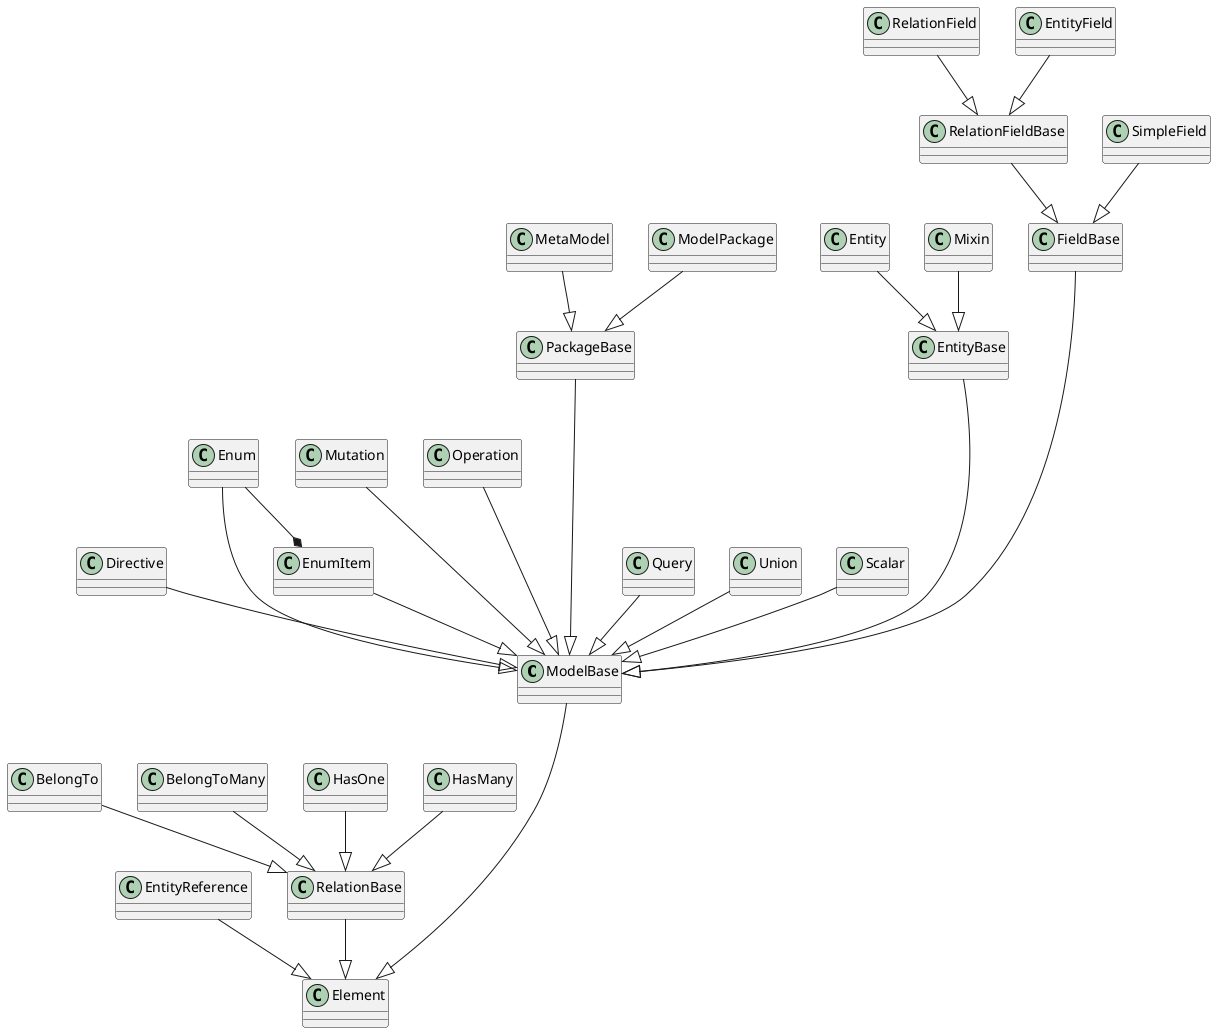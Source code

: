 @startuml
ModelBase ----|> Element
EntityReference --|> Element
RelationBase --|> Element
BelongTo --|> RelationBase
BelongToMany --|> RelationBase
HasOne --|> RelationBase
HasMany --|> RelationBase
Directive --|> ModelBase
Enum ---|> ModelBase
Enum --* EnumItem
EnumItem --|> ModelBase
Mutation ---|> ModelBase
Operation ---|> ModelBase
PackageBase ----|> ModelBase
MetaModel --|>  PackageBase
ModelPackage --|> PackageBase
Query --|> ModelBase
Union --|> ModelBase
Scalar --|> ModelBase
EntityBase ----|> ModelBase
Entity --|> EntityBase
Mixin --|> EntityBase
FieldBase -----|> ModelBase
RelationFieldBase --|> FieldBase
SimpleField --|> FieldBase
RelationField --|> RelationFieldBase
EntityField --|> RelationFieldBase

@enduml
